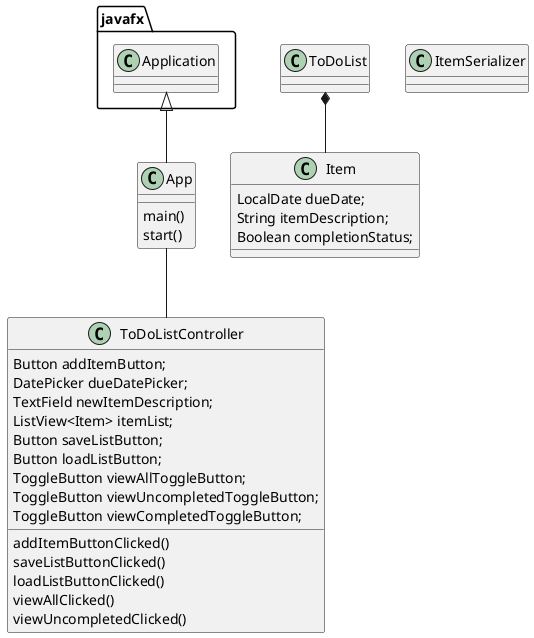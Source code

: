 @startuml
'https://plantuml.com/sequence-diagram

class App {
    main()
    start()
}

class ToDoListController {
    Button addItemButton;
    DatePicker dueDatePicker;
    TextField newItemDescription;
    ListView<Item> itemList;
    Button saveListButton;
    Button loadListButton;
    ToggleButton viewAllToggleButton;
    ToggleButton viewUncompletedToggleButton;
    ToggleButton viewCompletedToggleButton;

    addItemButtonClicked()
    saveListButtonClicked()
    loadListButtonClicked()
    viewAllClicked()
    viewUncompletedClicked()

}

class ToDoList {

}

class Item {
    LocalDate dueDate;
    String itemDescription;
    Boolean completionStatus;
}

class ItemSerializer {

}

javafx.Application <|-- App

App -- ToDoListController
ToDoList *-- Item


@enduml